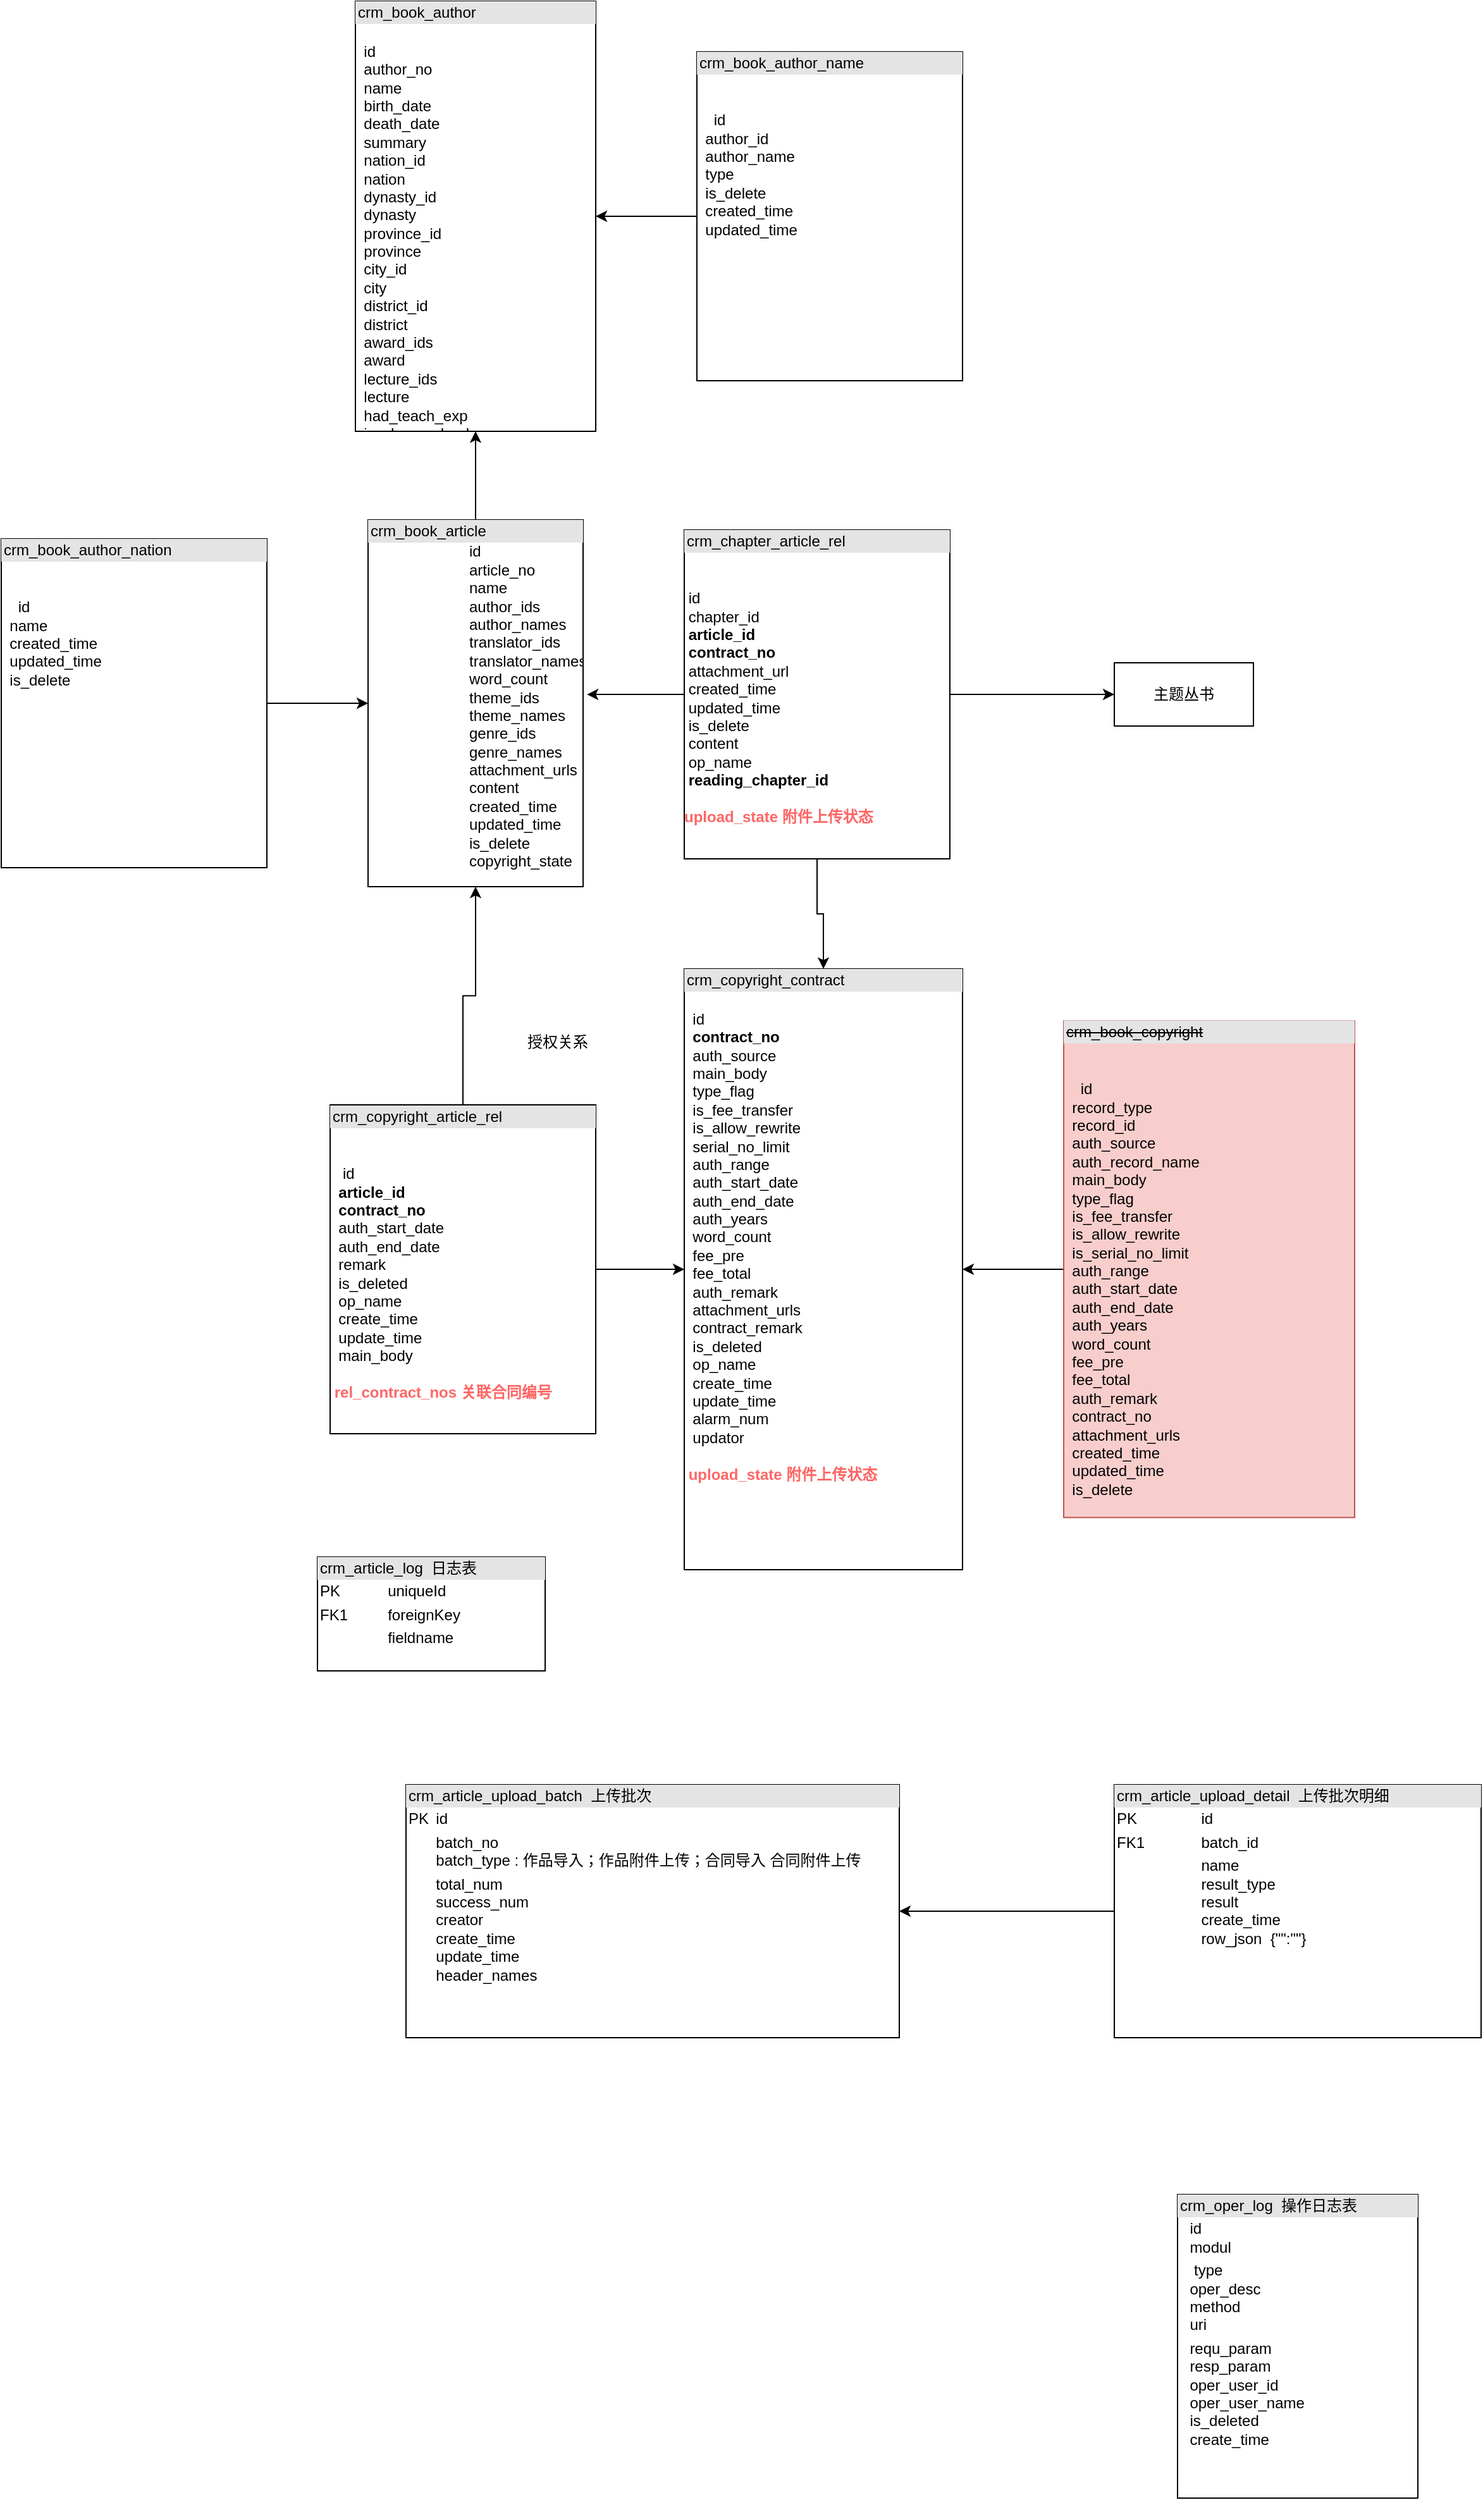 <mxfile version="21.2.9" type="github">
  <diagram name="第 1 页" id="yB2aKCrz24odWWb_tVtd">
    <mxGraphModel dx="1434" dy="1933" grid="1" gridSize="10" guides="1" tooltips="1" connect="1" arrows="1" fold="1" page="1" pageScale="1" pageWidth="827" pageHeight="1169" math="0" shadow="0">
      <root>
        <mxCell id="0" />
        <mxCell id="1" parent="0" />
        <mxCell id="_Xwa_iLSkTiV_m_WX92b-16" style="edgeStyle=orthogonalEdgeStyle;rounded=0;orthogonalLoop=1;jettySize=auto;html=1;exitX=0.5;exitY=0;exitDx=0;exitDy=0;" parent="1" source="_Xwa_iLSkTiV_m_WX92b-1" target="_Xwa_iLSkTiV_m_WX92b-4" edge="1">
          <mxGeometry relative="1" as="geometry" />
        </mxCell>
        <mxCell id="_Xwa_iLSkTiV_m_WX92b-1" value="&lt;div style=&quot;box-sizing:border-box;width:100%;background:#e4e4e4;padding:2px;&quot;&gt;crm_book_article&lt;/div&gt;&lt;blockquote style=&quot;margin: 0 0 0 40px; border: none; padding: 0px;&quot;&gt;&lt;blockquote style=&quot;margin: 0 0 0 40px; border: none; padding: 0px;&quot;&gt;&lt;div&gt;&lt;span style=&quot;background-color: initial;&quot;&gt;id&lt;/span&gt;&lt;br&gt;&lt;/div&gt;&lt;/blockquote&gt;&lt;blockquote style=&quot;margin: 0 0 0 40px; border: none; padding: 0px;&quot;&gt;&lt;div&gt;article_no&lt;/div&gt;&lt;/blockquote&gt;&lt;blockquote style=&quot;margin: 0 0 0 40px; border: none; padding: 0px;&quot;&gt;&lt;div&gt;name&lt;/div&gt;&lt;/blockquote&gt;&lt;blockquote style=&quot;margin: 0 0 0 40px; border: none; padding: 0px;&quot;&gt;&lt;div&gt;author_ids&lt;/div&gt;&lt;/blockquote&gt;&lt;blockquote style=&quot;margin: 0 0 0 40px; border: none; padding: 0px;&quot;&gt;&lt;div&gt;author_names&lt;/div&gt;&lt;/blockquote&gt;&lt;blockquote style=&quot;margin: 0 0 0 40px; border: none; padding: 0px;&quot;&gt;&lt;div&gt;translator_ids&lt;/div&gt;&lt;/blockquote&gt;&lt;blockquote style=&quot;margin: 0 0 0 40px; border: none; padding: 0px;&quot;&gt;&lt;div&gt;translator_names&lt;/div&gt;&lt;/blockquote&gt;&lt;blockquote style=&quot;margin: 0 0 0 40px; border: none; padding: 0px;&quot;&gt;&lt;div&gt;word_count&lt;/div&gt;&lt;/blockquote&gt;&lt;blockquote style=&quot;margin: 0 0 0 40px; border: none; padding: 0px;&quot;&gt;&lt;div&gt;theme_ids&lt;/div&gt;&lt;/blockquote&gt;&lt;blockquote style=&quot;margin: 0 0 0 40px; border: none; padding: 0px;&quot;&gt;&lt;div&gt;theme_names&lt;/div&gt;&lt;/blockquote&gt;&lt;blockquote style=&quot;margin: 0 0 0 40px; border: none; padding: 0px;&quot;&gt;&lt;div&gt;genre_ids&lt;/div&gt;&lt;/blockquote&gt;&lt;blockquote style=&quot;margin: 0 0 0 40px; border: none; padding: 0px;&quot;&gt;&lt;div&gt;genre_names&lt;/div&gt;&lt;/blockquote&gt;&lt;blockquote style=&quot;margin: 0 0 0 40px; border: none; padding: 0px;&quot;&gt;&lt;div&gt;attachment_urls&lt;/div&gt;&lt;/blockquote&gt;&lt;blockquote style=&quot;margin: 0 0 0 40px; border: none; padding: 0px;&quot;&gt;&lt;div&gt;content&lt;/div&gt;&lt;/blockquote&gt;&lt;blockquote style=&quot;margin: 0 0 0 40px; border: none; padding: 0px;&quot;&gt;&lt;div&gt;created_time&lt;/div&gt;&lt;/blockquote&gt;&lt;blockquote style=&quot;margin: 0 0 0 40px; border: none; padding: 0px;&quot;&gt;&lt;div&gt;updated_time&lt;/div&gt;&lt;/blockquote&gt;&lt;blockquote style=&quot;margin: 0 0 0 40px; border: none; padding: 0px;&quot;&gt;&lt;div&gt;is_delete&lt;/div&gt;&lt;/blockquote&gt;&lt;blockquote style=&quot;margin: 0 0 0 40px; border: none; padding: 0px;&quot;&gt;&lt;div&gt;copyright_state&lt;/div&gt;&lt;/blockquote&gt;&lt;/blockquote&gt;" style="verticalAlign=top;align=left;overflow=fill;html=1;whiteSpace=wrap;rounded=0;" parent="1" vertex="1">
          <mxGeometry x="400" y="190" width="170" height="290" as="geometry" />
        </mxCell>
        <mxCell id="_Xwa_iLSkTiV_m_WX92b-3" style="edgeStyle=orthogonalEdgeStyle;rounded=0;orthogonalLoop=1;jettySize=auto;html=1;exitX=0;exitY=0.5;exitDx=0;exitDy=0;entryX=1.018;entryY=0.476;entryDx=0;entryDy=0;entryPerimeter=0;" parent="1" source="_Xwa_iLSkTiV_m_WX92b-2" target="_Xwa_iLSkTiV_m_WX92b-1" edge="1">
          <mxGeometry relative="1" as="geometry" />
        </mxCell>
        <mxCell id="_Xwa_iLSkTiV_m_WX92b-19" value="" style="edgeStyle=orthogonalEdgeStyle;rounded=0;orthogonalLoop=1;jettySize=auto;html=1;" parent="1" source="_Xwa_iLSkTiV_m_WX92b-2" target="_Xwa_iLSkTiV_m_WX92b-11" edge="1">
          <mxGeometry relative="1" as="geometry" />
        </mxCell>
        <mxCell id="_Xwa_iLSkTiV_m_WX92b-21" style="edgeStyle=orthogonalEdgeStyle;rounded=0;orthogonalLoop=1;jettySize=auto;html=1;exitX=1;exitY=0.5;exitDx=0;exitDy=0;entryX=0;entryY=0.5;entryDx=0;entryDy=0;" parent="1" source="_Xwa_iLSkTiV_m_WX92b-2" target="_Xwa_iLSkTiV_m_WX92b-20" edge="1">
          <mxGeometry relative="1" as="geometry" />
        </mxCell>
        <mxCell id="_Xwa_iLSkTiV_m_WX92b-2" value="&lt;div style=&quot;box-sizing:border-box;width:100%;background:#e4e4e4;padding:2px;&quot;&gt;crm_chapter_article_rel&lt;/div&gt;&lt;br&gt;&lt;br&gt;&lt;div&gt;&lt;div&gt;&amp;nbsp;id&lt;/div&gt;&lt;div&gt;&amp;nbsp;chapter_id&lt;/div&gt;&lt;div&gt;&amp;nbsp;&lt;b&gt;article_id&lt;/b&gt;&lt;/div&gt;&lt;div&gt;&amp;nbsp;&lt;b&gt;contract_no&lt;/b&gt;&lt;/div&gt;&lt;div&gt;&amp;nbsp;attachment_url&lt;/div&gt;&lt;div&gt;&amp;nbsp;created_time&lt;/div&gt;&lt;div&gt;&amp;nbsp;updated_time&lt;/div&gt;&lt;div&gt;&amp;nbsp;is_delete&lt;/div&gt;&lt;div&gt;&amp;nbsp;content&lt;/div&gt;&lt;div&gt;&amp;nbsp;op_name&lt;/div&gt;&lt;div&gt;&amp;nbsp;&lt;b&gt;reading_chapter_id&lt;/b&gt;&lt;/div&gt;&lt;/div&gt;&lt;div&gt;&lt;b&gt;&lt;br&gt;&lt;/b&gt;&lt;/div&gt;&lt;div&gt;&lt;b style=&quot;border-color: var(--border-color);&quot;&gt;&lt;font style=&quot;border-color: var(--border-color);&quot; color=&quot;#ff6666&quot;&gt;upload_state 附件上传状态&amp;nbsp;&lt;/font&gt;&lt;/b&gt;&lt;b&gt;&lt;br&gt;&lt;/b&gt;&lt;/div&gt;" style="verticalAlign=top;align=left;overflow=fill;html=1;whiteSpace=wrap;rounded=0;" parent="1" vertex="1">
          <mxGeometry x="650" y="198" width="210" height="260" as="geometry" />
        </mxCell>
        <mxCell id="_Xwa_iLSkTiV_m_WX92b-4" value="&lt;div style=&quot;box-sizing:border-box;width:100%;background:#e4e4e4;padding:2px;&quot;&gt;crm_book_author&lt;/div&gt;&lt;br&gt;&lt;div&gt;&amp;nbsp; id&lt;/div&gt;&lt;div&gt;&amp;nbsp; author_no&lt;/div&gt;&lt;div&gt;&amp;nbsp; name&lt;/div&gt;&lt;div&gt;&amp;nbsp; birth_date&lt;/div&gt;&lt;div&gt;&amp;nbsp; death_date&lt;/div&gt;&lt;div&gt;&amp;nbsp; summary&lt;/div&gt;&lt;div&gt;&amp;nbsp; nation_id&lt;/div&gt;&lt;div&gt;&amp;nbsp; nation&lt;/div&gt;&lt;div&gt;&amp;nbsp; dynasty_id&lt;/div&gt;&lt;div&gt;&amp;nbsp; dynasty&lt;/div&gt;&lt;div&gt;&amp;nbsp; province_id&lt;/div&gt;&lt;div&gt;&amp;nbsp; province&lt;/div&gt;&lt;div&gt;&amp;nbsp; city_id&lt;/div&gt;&lt;div&gt;&amp;nbsp; city&lt;/div&gt;&lt;div&gt;&amp;nbsp; district_id&lt;/div&gt;&lt;div&gt;&amp;nbsp; district&lt;/div&gt;&lt;div&gt;&amp;nbsp; award_ids&lt;/div&gt;&lt;div&gt;&amp;nbsp; award&lt;/div&gt;&lt;div&gt;&amp;nbsp; lecture_ids&lt;/div&gt;&lt;div&gt;&amp;nbsp; lecture&lt;/div&gt;&lt;div&gt;&amp;nbsp; had_teach_exp&lt;/div&gt;&lt;div&gt;&amp;nbsp; is_choose_book&lt;/div&gt;&lt;div&gt;&amp;nbsp; cooperation_type&lt;/div&gt;&lt;div&gt;&amp;nbsp; cooperation&lt;/div&gt;&lt;div&gt;&amp;nbsp; contact_man&lt;/div&gt;&lt;div&gt;&amp;nbsp; contact_relation&lt;/div&gt;&lt;div&gt;&amp;nbsp; contact_tel&lt;/div&gt;&lt;div&gt;&amp;nbsp; contact_wechat&lt;/div&gt;&lt;div&gt;&amp;nbsp; contact_email&lt;/div&gt;&lt;div&gt;&amp;nbsp; contact_address&lt;/div&gt;&lt;div&gt;&amp;nbsp; auth_speed_times&lt;/div&gt;&lt;div&gt;&amp;nbsp; series_fee_pre&lt;/div&gt;&lt;div&gt;&amp;nbsp; magazine_fee_pre&lt;/div&gt;&lt;div&gt;&amp;nbsp; live_fee_pre&lt;/div&gt;&lt;div&gt;&amp;nbsp; recorded_fee_pre&lt;/div&gt;&lt;div&gt;&amp;nbsp; outline_fee_pre&lt;/div&gt;&lt;div&gt;&amp;nbsp; opening_bank&lt;/div&gt;&lt;div&gt;&amp;nbsp; account_name&lt;/div&gt;&lt;div&gt;&amp;nbsp; bank_account&lt;/div&gt;&lt;div&gt;&amp;nbsp; bank_branch_no&lt;/div&gt;&lt;div&gt;&amp;nbsp; created_time&lt;/div&gt;&lt;div&gt;&amp;nbsp; updated_time&lt;/div&gt;&lt;div&gt;&amp;nbsp; is_delete&lt;/div&gt;&lt;div&gt;&lt;div&gt;&amp;nbsp;&amp;nbsp;&lt;/div&gt;&lt;/div&gt;" style="verticalAlign=top;align=left;overflow=fill;html=1;whiteSpace=wrap;rounded=0;" parent="1" vertex="1">
          <mxGeometry x="390" y="-220" width="190" height="340" as="geometry" />
        </mxCell>
        <mxCell id="_Xwa_iLSkTiV_m_WX92b-17" value="" style="edgeStyle=orthogonalEdgeStyle;rounded=0;orthogonalLoop=1;jettySize=auto;html=1;" parent="1" source="_Xwa_iLSkTiV_m_WX92b-6" target="_Xwa_iLSkTiV_m_WX92b-4" edge="1">
          <mxGeometry relative="1" as="geometry" />
        </mxCell>
        <mxCell id="_Xwa_iLSkTiV_m_WX92b-6" value="&lt;div style=&quot;box-sizing:border-box;width:100%;background:#e4e4e4;padding:2px;&quot;&gt;crm_book_author_name&lt;/div&gt;&lt;br&gt;&lt;br&gt;&lt;div&gt;&lt;div&gt;&amp;nbsp;&amp;nbsp;&amp;nbsp; id&lt;/div&gt;&lt;div&gt;&amp;nbsp; author_id&lt;/div&gt;&lt;div&gt;&amp;nbsp; author_name&lt;/div&gt;&lt;div&gt;&amp;nbsp; type&lt;/div&gt;&lt;div&gt;&amp;nbsp; is_delete&lt;/div&gt;&lt;div&gt;&amp;nbsp; created_time&lt;/div&gt;&lt;div&gt;&amp;nbsp; updated_time&lt;/div&gt;&lt;/div&gt;" style="verticalAlign=top;align=left;overflow=fill;html=1;whiteSpace=wrap;rounded=0;" parent="1" vertex="1">
          <mxGeometry x="660" y="-180" width="210" height="260" as="geometry" />
        </mxCell>
        <mxCell id="_Xwa_iLSkTiV_m_WX92b-18" value="" style="edgeStyle=orthogonalEdgeStyle;rounded=0;orthogonalLoop=1;jettySize=auto;html=1;" parent="1" source="_Xwa_iLSkTiV_m_WX92b-7" target="_Xwa_iLSkTiV_m_WX92b-1" edge="1">
          <mxGeometry relative="1" as="geometry" />
        </mxCell>
        <mxCell id="_Xwa_iLSkTiV_m_WX92b-7" value="&lt;div style=&quot;box-sizing:border-box;width:100%;background:#e4e4e4;padding:2px;&quot;&gt;crm_book_author_nation&lt;/div&gt;&lt;br&gt;&lt;br&gt;&lt;div&gt;&lt;div&gt;&amp;nbsp;&amp;nbsp;&amp;nbsp; id&lt;/div&gt;&lt;div&gt;&amp;nbsp; name&lt;/div&gt;&lt;div&gt;&amp;nbsp; created_time&lt;/div&gt;&lt;div&gt;&amp;nbsp; updated_time&lt;/div&gt;&lt;div&gt;&amp;nbsp; is_delete&lt;/div&gt;&lt;/div&gt;" style="verticalAlign=top;align=left;overflow=fill;html=1;whiteSpace=wrap;rounded=0;" parent="1" vertex="1">
          <mxGeometry x="110" y="205" width="210" height="260" as="geometry" />
        </mxCell>
        <mxCell id="_Xwa_iLSkTiV_m_WX92b-12" value="" style="edgeStyle=orthogonalEdgeStyle;rounded=0;orthogonalLoop=1;jettySize=auto;html=1;" parent="1" source="_Xwa_iLSkTiV_m_WX92b-9" target="_Xwa_iLSkTiV_m_WX92b-11" edge="1">
          <mxGeometry relative="1" as="geometry" />
        </mxCell>
        <mxCell id="_Xwa_iLSkTiV_m_WX92b-9" value="&lt;div style=&quot;box-sizing:border-box;width:100%;background:#e4e4e4;padding:2px;&quot;&gt;&lt;strike&gt;crm_book_copyright&lt;/strike&gt;&lt;/div&gt;&lt;br&gt;&lt;br&gt;&lt;div&gt;&lt;div&gt;&amp;nbsp;&amp;nbsp;&amp;nbsp; id&lt;/div&gt;&lt;div&gt;&amp;nbsp; record_type&lt;/div&gt;&lt;div&gt;&amp;nbsp; record_id&lt;/div&gt;&lt;div&gt;&amp;nbsp; auth_source&lt;/div&gt;&lt;div&gt;&amp;nbsp; auth_record_name&lt;/div&gt;&lt;div&gt;&amp;nbsp; main_body&lt;/div&gt;&lt;div&gt;&amp;nbsp; type_flag&lt;/div&gt;&lt;div&gt;&amp;nbsp; is_fee_transfer&lt;/div&gt;&lt;div&gt;&amp;nbsp; is_allow_rewrite&lt;/div&gt;&lt;div&gt;&amp;nbsp; is_serial_no_limit&lt;/div&gt;&lt;div&gt;&amp;nbsp; auth_range&lt;/div&gt;&lt;div&gt;&amp;nbsp; auth_start_date&lt;/div&gt;&lt;div&gt;&amp;nbsp; auth_end_date&lt;/div&gt;&lt;div&gt;&amp;nbsp; auth_years&lt;/div&gt;&lt;div&gt;&amp;nbsp; word_count&lt;/div&gt;&lt;div&gt;&amp;nbsp; fee_pre&lt;/div&gt;&lt;div&gt;&amp;nbsp; fee_total&lt;/div&gt;&lt;div&gt;&amp;nbsp; auth_remark&lt;/div&gt;&lt;div&gt;&amp;nbsp; contract_no&lt;/div&gt;&lt;div&gt;&amp;nbsp; attachment_urls&lt;/div&gt;&lt;div&gt;&amp;nbsp; created_time&lt;/div&gt;&lt;div&gt;&amp;nbsp; updated_time&lt;/div&gt;&lt;div&gt;&amp;nbsp; is_delete&lt;/div&gt;&lt;/div&gt;" style="verticalAlign=top;align=left;overflow=fill;html=1;whiteSpace=wrap;fillColor=#f8cecc;strokeColor=#b85450;rounded=0;" parent="1" vertex="1">
          <mxGeometry x="950" y="586.25" width="230" height="392.5" as="geometry" />
        </mxCell>
        <mxCell id="_Xwa_iLSkTiV_m_WX92b-11" value="&lt;div style=&quot;box-sizing:border-box;width:100%;background:#e4e4e4;padding:2px;&quot;&gt;crm_copyright_contract&lt;/div&gt;&lt;br&gt;&lt;div&gt;&amp;nbsp; id&lt;/div&gt;&lt;div&gt;&amp;nbsp; &lt;b&gt;contract_no&lt;/b&gt;&lt;/div&gt;&lt;div&gt;&amp;nbsp; auth_source&lt;/div&gt;&lt;div&gt;&amp;nbsp; main_body&lt;/div&gt;&lt;div&gt;&amp;nbsp; type_flag&lt;/div&gt;&lt;div&gt;&amp;nbsp; is_fee_transfer&lt;/div&gt;&lt;div&gt;&amp;nbsp; is_allow_rewrite&lt;/div&gt;&lt;div&gt;&amp;nbsp; serial_no_limit&lt;/div&gt;&lt;div&gt;&amp;nbsp; auth_range&lt;/div&gt;&lt;div&gt;&amp;nbsp; auth_start_date&lt;/div&gt;&lt;div&gt;&amp;nbsp; auth_end_date&lt;/div&gt;&lt;div&gt;&amp;nbsp; auth_years&lt;/div&gt;&lt;div&gt;&amp;nbsp; word_count&lt;/div&gt;&lt;div&gt;&amp;nbsp; fee_pre&lt;/div&gt;&lt;div&gt;&amp;nbsp; fee_total&lt;/div&gt;&lt;div&gt;&amp;nbsp; auth_remark&lt;/div&gt;&lt;div&gt;&amp;nbsp; attachment_urls&lt;/div&gt;&lt;div&gt;&amp;nbsp; contract_remark&lt;/div&gt;&lt;div&gt;&amp;nbsp; is_deleted&lt;/div&gt;&lt;div&gt;&amp;nbsp; op_name&lt;/div&gt;&lt;div&gt;&amp;nbsp; create_time&lt;/div&gt;&lt;div&gt;&amp;nbsp; update_time&lt;/div&gt;&lt;div&gt;&amp;nbsp; alarm_num&lt;/div&gt;&lt;div&gt;&amp;nbsp; updator&lt;/div&gt;&lt;div&gt;&amp;nbsp;&lt;/div&gt;&lt;div&gt;&lt;b&gt;&lt;font color=&quot;#ff6666&quot;&gt;&amp;nbsp;upload_state 附件上传状态&amp;nbsp; &amp;nbsp; &amp;nbsp; &amp;nbsp; &amp;nbsp; &amp;nbsp; &amp;nbsp; &amp;nbsp; &amp;nbsp; &amp;nbsp; &amp;nbsp; &amp;nbsp;&lt;/font&gt;&lt;/b&gt;&lt;/div&gt;" style="verticalAlign=top;align=left;overflow=fill;html=1;whiteSpace=wrap;rounded=0;" parent="1" vertex="1">
          <mxGeometry x="650" y="545" width="220" height="475" as="geometry" />
        </mxCell>
        <mxCell id="_Xwa_iLSkTiV_m_WX92b-15" style="edgeStyle=orthogonalEdgeStyle;rounded=0;orthogonalLoop=1;jettySize=auto;html=1;entryX=0.5;entryY=1;entryDx=0;entryDy=0;" parent="1" source="_Xwa_iLSkTiV_m_WX92b-13" target="_Xwa_iLSkTiV_m_WX92b-1" edge="1">
          <mxGeometry relative="1" as="geometry" />
        </mxCell>
        <mxCell id="_Xwa_iLSkTiV_m_WX92b-22" value="" style="edgeStyle=orthogonalEdgeStyle;rounded=0;orthogonalLoop=1;jettySize=auto;html=1;" parent="1" source="_Xwa_iLSkTiV_m_WX92b-13" target="_Xwa_iLSkTiV_m_WX92b-11" edge="1">
          <mxGeometry relative="1" as="geometry" />
        </mxCell>
        <mxCell id="_Xwa_iLSkTiV_m_WX92b-13" value="&lt;div style=&quot;box-sizing:border-box;width:100%;background:#e4e4e4;padding:2px;&quot;&gt;crm_copyright_article_rel&lt;/div&gt;&lt;br&gt;&lt;br&gt;&lt;div&gt;&lt;div&gt;&amp;nbsp; &amp;nbsp;id&lt;/div&gt;&lt;div&gt;&amp;nbsp; &lt;b&gt;article_id&lt;/b&gt;&lt;/div&gt;&lt;div&gt;&amp;nbsp; &lt;b&gt;contract_no&lt;/b&gt;&lt;/div&gt;&lt;div&gt;&amp;nbsp; auth_start_date&lt;/div&gt;&lt;div&gt;&amp;nbsp; auth_end_date&lt;/div&gt;&lt;div&gt;&amp;nbsp; remark&lt;/div&gt;&lt;div&gt;&amp;nbsp; is_deleted&lt;/div&gt;&lt;div&gt;&amp;nbsp; op_name&lt;/div&gt;&lt;div&gt;&amp;nbsp; create_time&lt;/div&gt;&lt;div&gt;&amp;nbsp; update_time&lt;/div&gt;&lt;div&gt;&amp;nbsp; main_body&lt;/div&gt;&lt;/div&gt;&lt;div&gt;&lt;br&gt;&lt;/div&gt;&lt;div&gt;&amp;nbsp;&lt;b style=&quot;border-color: var(--border-color);&quot;&gt;&lt;font style=&quot;border-color: var(--border-color);&quot; color=&quot;#ff6666&quot;&gt;rel_contract_nos 关联合同编号&lt;/font&gt;&lt;/b&gt;&lt;br&gt;&lt;/div&gt;" style="verticalAlign=top;align=left;overflow=fill;html=1;whiteSpace=wrap;rounded=0;" parent="1" vertex="1">
          <mxGeometry x="370" y="652.5" width="210" height="260" as="geometry" />
        </mxCell>
        <mxCell id="_Xwa_iLSkTiV_m_WX92b-20" value="主题丛书" style="html=1;whiteSpace=wrap;rounded=0;" parent="1" vertex="1">
          <mxGeometry x="990" y="303" width="110" height="50" as="geometry" />
        </mxCell>
        <mxCell id="_Xwa_iLSkTiV_m_WX92b-23" value="授权关系" style="text;html=1;strokeColor=none;fillColor=none;align=center;verticalAlign=middle;whiteSpace=wrap;rounded=0;" parent="1" vertex="1">
          <mxGeometry x="520" y="587.5" width="60" height="30" as="geometry" />
        </mxCell>
        <mxCell id="_Xwa_iLSkTiV_m_WX92b-24" value="&lt;div style=&quot;box-sizing:border-box;width:100%;background:#e4e4e4;padding:2px;&quot;&gt;crm_article_log&amp;nbsp; 日志表&lt;/div&gt;&lt;table style=&quot;width:100%;font-size:1em;&quot; cellpadding=&quot;2&quot; cellspacing=&quot;0&quot;&gt;&lt;tbody&gt;&lt;tr&gt;&lt;td&gt;PK&lt;/td&gt;&lt;td&gt;uniqueId&lt;/td&gt;&lt;/tr&gt;&lt;tr&gt;&lt;td&gt;FK1&lt;/td&gt;&lt;td&gt;foreignKey&lt;/td&gt;&lt;/tr&gt;&lt;tr&gt;&lt;td&gt;&lt;/td&gt;&lt;td&gt;fieldname&lt;/td&gt;&lt;/tr&gt;&lt;/tbody&gt;&lt;/table&gt;" style="verticalAlign=top;align=left;overflow=fill;html=1;whiteSpace=wrap;" parent="1" vertex="1">
          <mxGeometry x="360" y="1010" width="180" height="90" as="geometry" />
        </mxCell>
        <mxCell id="5m5PR1stODucgg_RJtpl-1" value="&lt;div style=&quot;box-sizing:border-box;width:100%;background:#e4e4e4;padding:2px;&quot;&gt;crm_article_upload_batch&amp;nbsp; 上传批次&lt;/div&gt;&lt;table style=&quot;width:100%;font-size:1em;&quot; cellpadding=&quot;2&quot; cellspacing=&quot;0&quot;&gt;&lt;tbody&gt;&lt;tr&gt;&lt;td&gt;PK&lt;/td&gt;&lt;td&gt;id&lt;/td&gt;&lt;/tr&gt;&lt;tr&gt;&lt;td&gt;&lt;br&gt;&lt;/td&gt;&lt;td&gt;batch_no&lt;br&gt;batch_type : 作品导入；作品附件上传；合同导入 合同附件上传&lt;/td&gt;&lt;/tr&gt;&lt;tr&gt;&lt;td&gt;&lt;/td&gt;&lt;td&gt;total_num&lt;br&gt;success_num&lt;br&gt;creator&lt;br&gt;create_time&lt;br&gt;update_time&lt;br&gt;header_names&lt;br&gt;&lt;br&gt;&lt;/td&gt;&lt;/tr&gt;&lt;/tbody&gt;&lt;/table&gt;" style="verticalAlign=top;align=left;overflow=fill;html=1;whiteSpace=wrap;" vertex="1" parent="1">
          <mxGeometry x="430" y="1190" width="390" height="200" as="geometry" />
        </mxCell>
        <mxCell id="5m5PR1stODucgg_RJtpl-4" style="edgeStyle=orthogonalEdgeStyle;rounded=0;orthogonalLoop=1;jettySize=auto;html=1;exitX=0;exitY=0.5;exitDx=0;exitDy=0;entryX=1;entryY=0.5;entryDx=0;entryDy=0;" edge="1" parent="1" source="5m5PR1stODucgg_RJtpl-2" target="5m5PR1stODucgg_RJtpl-1">
          <mxGeometry relative="1" as="geometry" />
        </mxCell>
        <mxCell id="5m5PR1stODucgg_RJtpl-2" value="&lt;div style=&quot;box-sizing:border-box;width:100%;background:#e4e4e4;padding:2px;&quot;&gt;crm_article_upload_detail&amp;nbsp; 上传批次明细&lt;/div&gt;&lt;table style=&quot;width:100%;font-size:1em;&quot; cellpadding=&quot;2&quot; cellspacing=&quot;0&quot;&gt;&lt;tbody&gt;&lt;tr&gt;&lt;td&gt;PK&lt;/td&gt;&lt;td&gt;id&lt;/td&gt;&lt;/tr&gt;&lt;tr&gt;&lt;td&gt;FK1&lt;/td&gt;&lt;td&gt;batch_id&lt;/td&gt;&lt;/tr&gt;&lt;tr&gt;&lt;td&gt;&lt;/td&gt;&lt;td&gt;name&lt;br&gt;result_type&lt;br&gt;result&lt;br&gt;create_time&lt;br&gt;row_json&lt;span style=&quot;white-space: pre;&quot;&gt;	&lt;/span&gt;&lt;span style=&quot;white-space: pre;&quot;&gt;	&lt;/span&gt;{&quot;&quot;:&quot;&quot;}&lt;/td&gt;&lt;/tr&gt;&lt;/tbody&gt;&lt;/table&gt;" style="verticalAlign=top;align=left;overflow=fill;html=1;whiteSpace=wrap;" vertex="1" parent="1">
          <mxGeometry x="990" y="1190" width="290" height="200" as="geometry" />
        </mxCell>
        <mxCell id="5m5PR1stODucgg_RJtpl-6" value="&lt;div style=&quot;box-sizing:border-box;width:100%;background:#e4e4e4;padding:2px;&quot;&gt;crm_oper_log&amp;nbsp; 操作日志表&lt;/div&gt;&lt;table style=&quot;width:100%;font-size:1em;&quot; cellpadding=&quot;2&quot; cellspacing=&quot;0&quot;&gt;&lt;tbody&gt;&lt;tr&gt;&lt;td&gt;&lt;/td&gt;&lt;td&gt;id&lt;br&gt;modul&lt;/td&gt;&lt;/tr&gt;&lt;tr&gt;&lt;td&gt;&lt;br&gt;&lt;/td&gt;&lt;td&gt;&amp;nbsp;type&lt;br&gt;oper_desc&lt;br&gt;method&lt;br&gt;uri&lt;br&gt;&lt;/td&gt;&lt;/tr&gt;&lt;tr&gt;&lt;td&gt;&lt;/td&gt;&lt;td&gt;requ_param&lt;br&gt;resp_param&lt;br&gt;oper_user_id&lt;br&gt;oper_user_name&lt;br&gt;is_deleted&lt;br&gt;create_time&lt;br&gt;&lt;/td&gt;&lt;/tr&gt;&lt;/tbody&gt;&lt;/table&gt;" style="verticalAlign=top;align=left;overflow=fill;html=1;whiteSpace=wrap;" vertex="1" parent="1">
          <mxGeometry x="1040" y="1514" width="190" height="240" as="geometry" />
        </mxCell>
      </root>
    </mxGraphModel>
  </diagram>
</mxfile>
